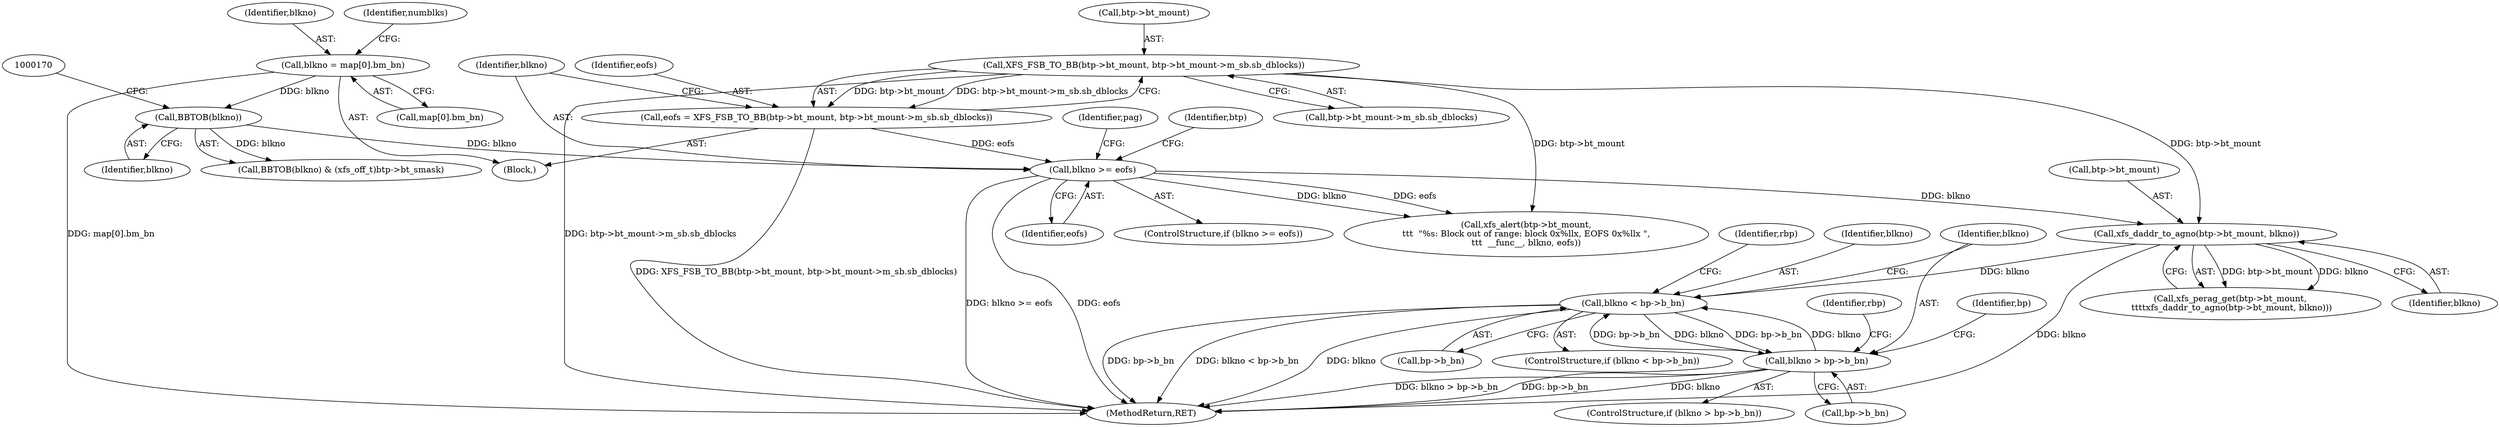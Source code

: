 digraph "0_linux_eb178619f930fa2ba2348de332a1ff1c66a31424@pointer" {
"1000241" [label="(Call,blkno < bp->b_bn)"];
"1000208" [label="(Call,xfs_daddr_to_agno(btp->bt_mount, blkno))"];
"1000176" [label="(Call,XFS_FSB_TO_BB(btp->bt_mount, btp->bt_mount->m_sb.sb_dblocks))"];
"1000188" [label="(Call,blkno >= eofs)"];
"1000167" [label="(Call,BBTOB(blkno))"];
"1000122" [label="(Call,blkno = map[0].bm_bn)"];
"1000174" [label="(Call,eofs = XFS_FSB_TO_BB(btp->bt_mount, btp->bt_mount->m_sb.sb_dblocks))"];
"1000255" [label="(Call,blkno > bp->b_bn)"];
"1000241" [label="(Call,blkno < bp->b_bn)"];
"1000208" [label="(Call,xfs_daddr_to_agno(btp->bt_mount, blkno))"];
"1000242" [label="(Identifier,blkno)"];
"1000124" [label="(Call,map[0].bm_bn)"];
"1000256" [label="(Identifier,blkno)"];
"1000261" [label="(Identifier,rbp)"];
"1000188" [label="(Call,blkno >= eofs)"];
"1000180" [label="(Call,btp->bt_mount->m_sb.sb_dblocks)"];
"1000190" [label="(Identifier,eofs)"];
"1000255" [label="(Call,blkno > bp->b_bn)"];
"1000187" [label="(ControlStructure,if (blkno >= eofs))"];
"1000204" [label="(Call,xfs_perag_get(btp->bt_mount,\n \t\t\t\txfs_daddr_to_agno(btp->bt_mount, blkno)))"];
"1000176" [label="(Call,XFS_FSB_TO_BB(btp->bt_mount, btp->bt_mount->m_sb.sb_dblocks))"];
"1000166" [label="(Call,BBTOB(blkno) & (xfs_off_t)btp->bt_smask)"];
"1000209" [label="(Call,btp->bt_mount)"];
"1000203" [label="(Identifier,pag)"];
"1000243" [label="(Call,bp->b_bn)"];
"1000122" [label="(Call,blkno = map[0].bm_bn)"];
"1000123" [label="(Identifier,blkno)"];
"1000167" [label="(Call,BBTOB(blkno))"];
"1000174" [label="(Call,eofs = XFS_FSB_TO_BB(btp->bt_mount, btp->bt_mount->m_sb.sb_dblocks))"];
"1000241" [label="(Call,blkno < bp->b_bn)"];
"1000254" [label="(ControlStructure,if (blkno > bp->b_bn))"];
"1000272" [label="(Identifier,bp)"];
"1000240" [label="(ControlStructure,if (blkno < bp->b_bn))"];
"1000247" [label="(Identifier,rbp)"];
"1000212" [label="(Identifier,blkno)"];
"1000192" [label="(Call,xfs_alert(btp->bt_mount,\n\t\t\t  \"%s: Block out of range: block 0x%llx, EOFS 0x%llx \",\n\t\t\t  __func__, blkno, eofs))"];
"1000168" [label="(Identifier,blkno)"];
"1000115" [label="(Block,)"];
"1000177" [label="(Call,btp->bt_mount)"];
"1000175" [label="(Identifier,eofs)"];
"1000189" [label="(Identifier,blkno)"];
"1000132" [label="(Identifier,numblks)"];
"1000194" [label="(Identifier,btp)"];
"1000257" [label="(Call,bp->b_bn)"];
"1000407" [label="(MethodReturn,RET)"];
"1000241" -> "1000240"  [label="AST: "];
"1000241" -> "1000243"  [label="CFG: "];
"1000242" -> "1000241"  [label="AST: "];
"1000243" -> "1000241"  [label="AST: "];
"1000247" -> "1000241"  [label="CFG: "];
"1000256" -> "1000241"  [label="CFG: "];
"1000241" -> "1000407"  [label="DDG: blkno"];
"1000241" -> "1000407"  [label="DDG: blkno < bp->b_bn"];
"1000241" -> "1000407"  [label="DDG: bp->b_bn"];
"1000208" -> "1000241"  [label="DDG: blkno"];
"1000255" -> "1000241"  [label="DDG: blkno"];
"1000255" -> "1000241"  [label="DDG: bp->b_bn"];
"1000241" -> "1000255"  [label="DDG: blkno"];
"1000241" -> "1000255"  [label="DDG: bp->b_bn"];
"1000208" -> "1000204"  [label="AST: "];
"1000208" -> "1000212"  [label="CFG: "];
"1000209" -> "1000208"  [label="AST: "];
"1000212" -> "1000208"  [label="AST: "];
"1000204" -> "1000208"  [label="CFG: "];
"1000208" -> "1000407"  [label="DDG: blkno"];
"1000208" -> "1000204"  [label="DDG: btp->bt_mount"];
"1000208" -> "1000204"  [label="DDG: blkno"];
"1000176" -> "1000208"  [label="DDG: btp->bt_mount"];
"1000188" -> "1000208"  [label="DDG: blkno"];
"1000176" -> "1000174"  [label="AST: "];
"1000176" -> "1000180"  [label="CFG: "];
"1000177" -> "1000176"  [label="AST: "];
"1000180" -> "1000176"  [label="AST: "];
"1000174" -> "1000176"  [label="CFG: "];
"1000176" -> "1000407"  [label="DDG: btp->bt_mount->m_sb.sb_dblocks"];
"1000176" -> "1000174"  [label="DDG: btp->bt_mount"];
"1000176" -> "1000174"  [label="DDG: btp->bt_mount->m_sb.sb_dblocks"];
"1000176" -> "1000192"  [label="DDG: btp->bt_mount"];
"1000188" -> "1000187"  [label="AST: "];
"1000188" -> "1000190"  [label="CFG: "];
"1000189" -> "1000188"  [label="AST: "];
"1000190" -> "1000188"  [label="AST: "];
"1000194" -> "1000188"  [label="CFG: "];
"1000203" -> "1000188"  [label="CFG: "];
"1000188" -> "1000407"  [label="DDG: blkno >= eofs"];
"1000188" -> "1000407"  [label="DDG: eofs"];
"1000167" -> "1000188"  [label="DDG: blkno"];
"1000174" -> "1000188"  [label="DDG: eofs"];
"1000188" -> "1000192"  [label="DDG: blkno"];
"1000188" -> "1000192"  [label="DDG: eofs"];
"1000167" -> "1000166"  [label="AST: "];
"1000167" -> "1000168"  [label="CFG: "];
"1000168" -> "1000167"  [label="AST: "];
"1000170" -> "1000167"  [label="CFG: "];
"1000167" -> "1000166"  [label="DDG: blkno"];
"1000122" -> "1000167"  [label="DDG: blkno"];
"1000122" -> "1000115"  [label="AST: "];
"1000122" -> "1000124"  [label="CFG: "];
"1000123" -> "1000122"  [label="AST: "];
"1000124" -> "1000122"  [label="AST: "];
"1000132" -> "1000122"  [label="CFG: "];
"1000122" -> "1000407"  [label="DDG: map[0].bm_bn"];
"1000174" -> "1000115"  [label="AST: "];
"1000175" -> "1000174"  [label="AST: "];
"1000189" -> "1000174"  [label="CFG: "];
"1000174" -> "1000407"  [label="DDG: XFS_FSB_TO_BB(btp->bt_mount, btp->bt_mount->m_sb.sb_dblocks)"];
"1000255" -> "1000254"  [label="AST: "];
"1000255" -> "1000257"  [label="CFG: "];
"1000256" -> "1000255"  [label="AST: "];
"1000257" -> "1000255"  [label="AST: "];
"1000261" -> "1000255"  [label="CFG: "];
"1000272" -> "1000255"  [label="CFG: "];
"1000255" -> "1000407"  [label="DDG: blkno > bp->b_bn"];
"1000255" -> "1000407"  [label="DDG: bp->b_bn"];
"1000255" -> "1000407"  [label="DDG: blkno"];
}

